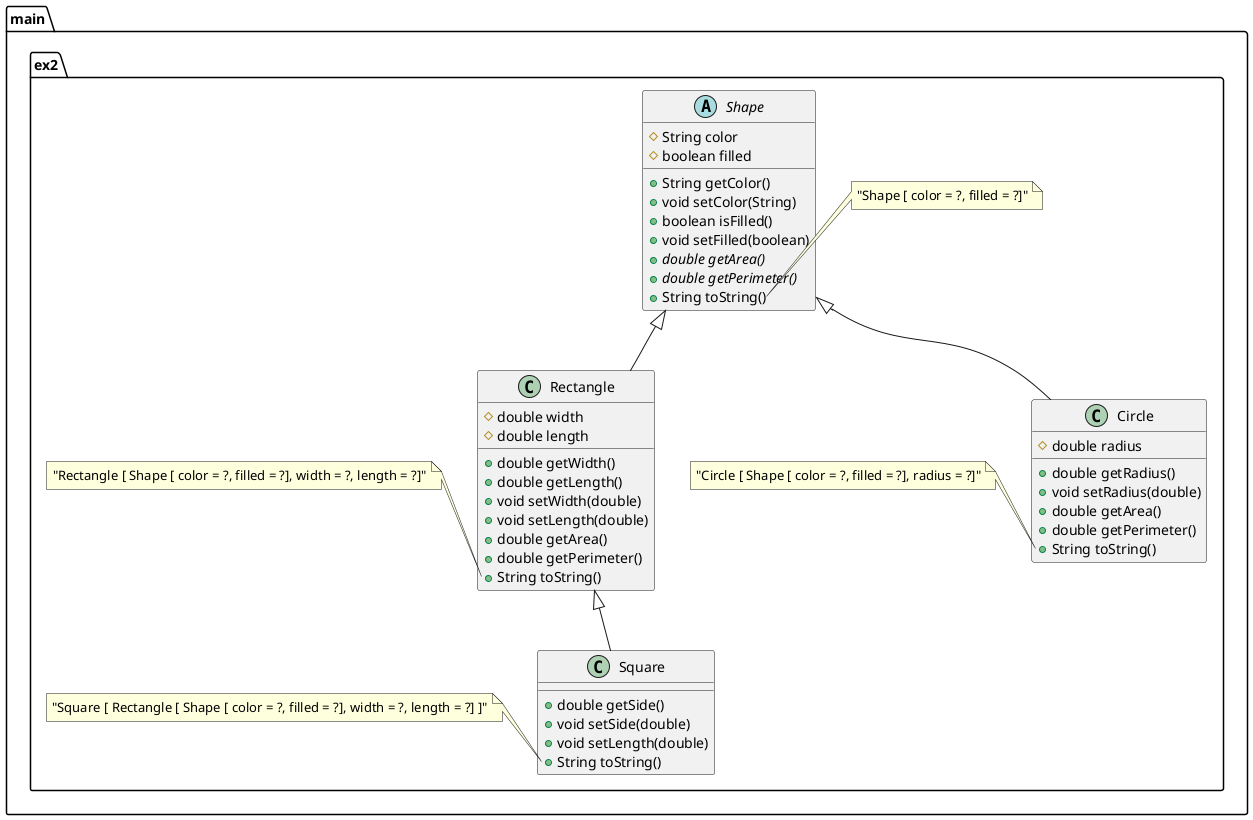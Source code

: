 @startuml
class main.ex2.Square {
+ double getSide()
+ void setSide(double)
+ void setLength(double)
+ String toString()
}
class main.ex2.Circle {
# double radius
+ double getRadius()
+ void setRadius(double)
+ double getArea()
+ double getPerimeter()
+ String toString()
}
class main.ex2.Rectangle {
# double width
# double length
+ double getWidth()
+ double getLength()
+ void setWidth(double)
+ void setLength(double)
+ double getArea()
+ double getPerimeter()
+ String toString()
}
abstract class main.ex2.Shape {
# String color
# boolean filled
+ String getColor()
+ void setColor(String)
+ boolean isFilled()
+ void setFilled(boolean)
+ {abstract}double getArea()
+ {abstract}double getPerimeter()
+ String toString()
}


main.ex2.Rectangle <|-- main.ex2.Square
main.ex2.Shape <|-- main.ex2.Circle
main.ex2.Shape <|-- main.ex2.Rectangle

note right of main.ex2.Shape::toString()
 "Shape [ color = ?, filled = ?]"
end note

note left of main.ex2.Circle::toString()
 "Circle [ Shape [ color = ?, filled = ?], radius = ?]"
end note


note left of main.ex2.Rectangle::toString()
 "Rectangle [ Shape [ color = ?, filled = ?], width = ?, length = ?]"
end note

note left of main.ex2.Square::toString()
 "Square [ Rectangle [ Shape [ color = ?, filled = ?], width = ?, length = ?] ]"
end note

@enduml